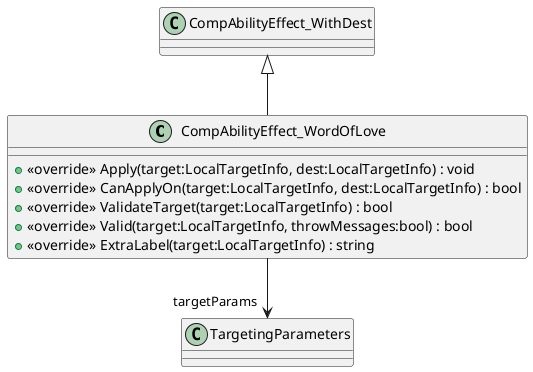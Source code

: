 @startuml
class CompAbilityEffect_WordOfLove {
    + <<override>> Apply(target:LocalTargetInfo, dest:LocalTargetInfo) : void
    + <<override>> CanApplyOn(target:LocalTargetInfo, dest:LocalTargetInfo) : bool
    + <<override>> ValidateTarget(target:LocalTargetInfo) : bool
    + <<override>> Valid(target:LocalTargetInfo, throwMessages:bool) : bool
    + <<override>> ExtraLabel(target:LocalTargetInfo) : string
}
CompAbilityEffect_WithDest <|-- CompAbilityEffect_WordOfLove
CompAbilityEffect_WordOfLove --> "targetParams" TargetingParameters
@enduml
